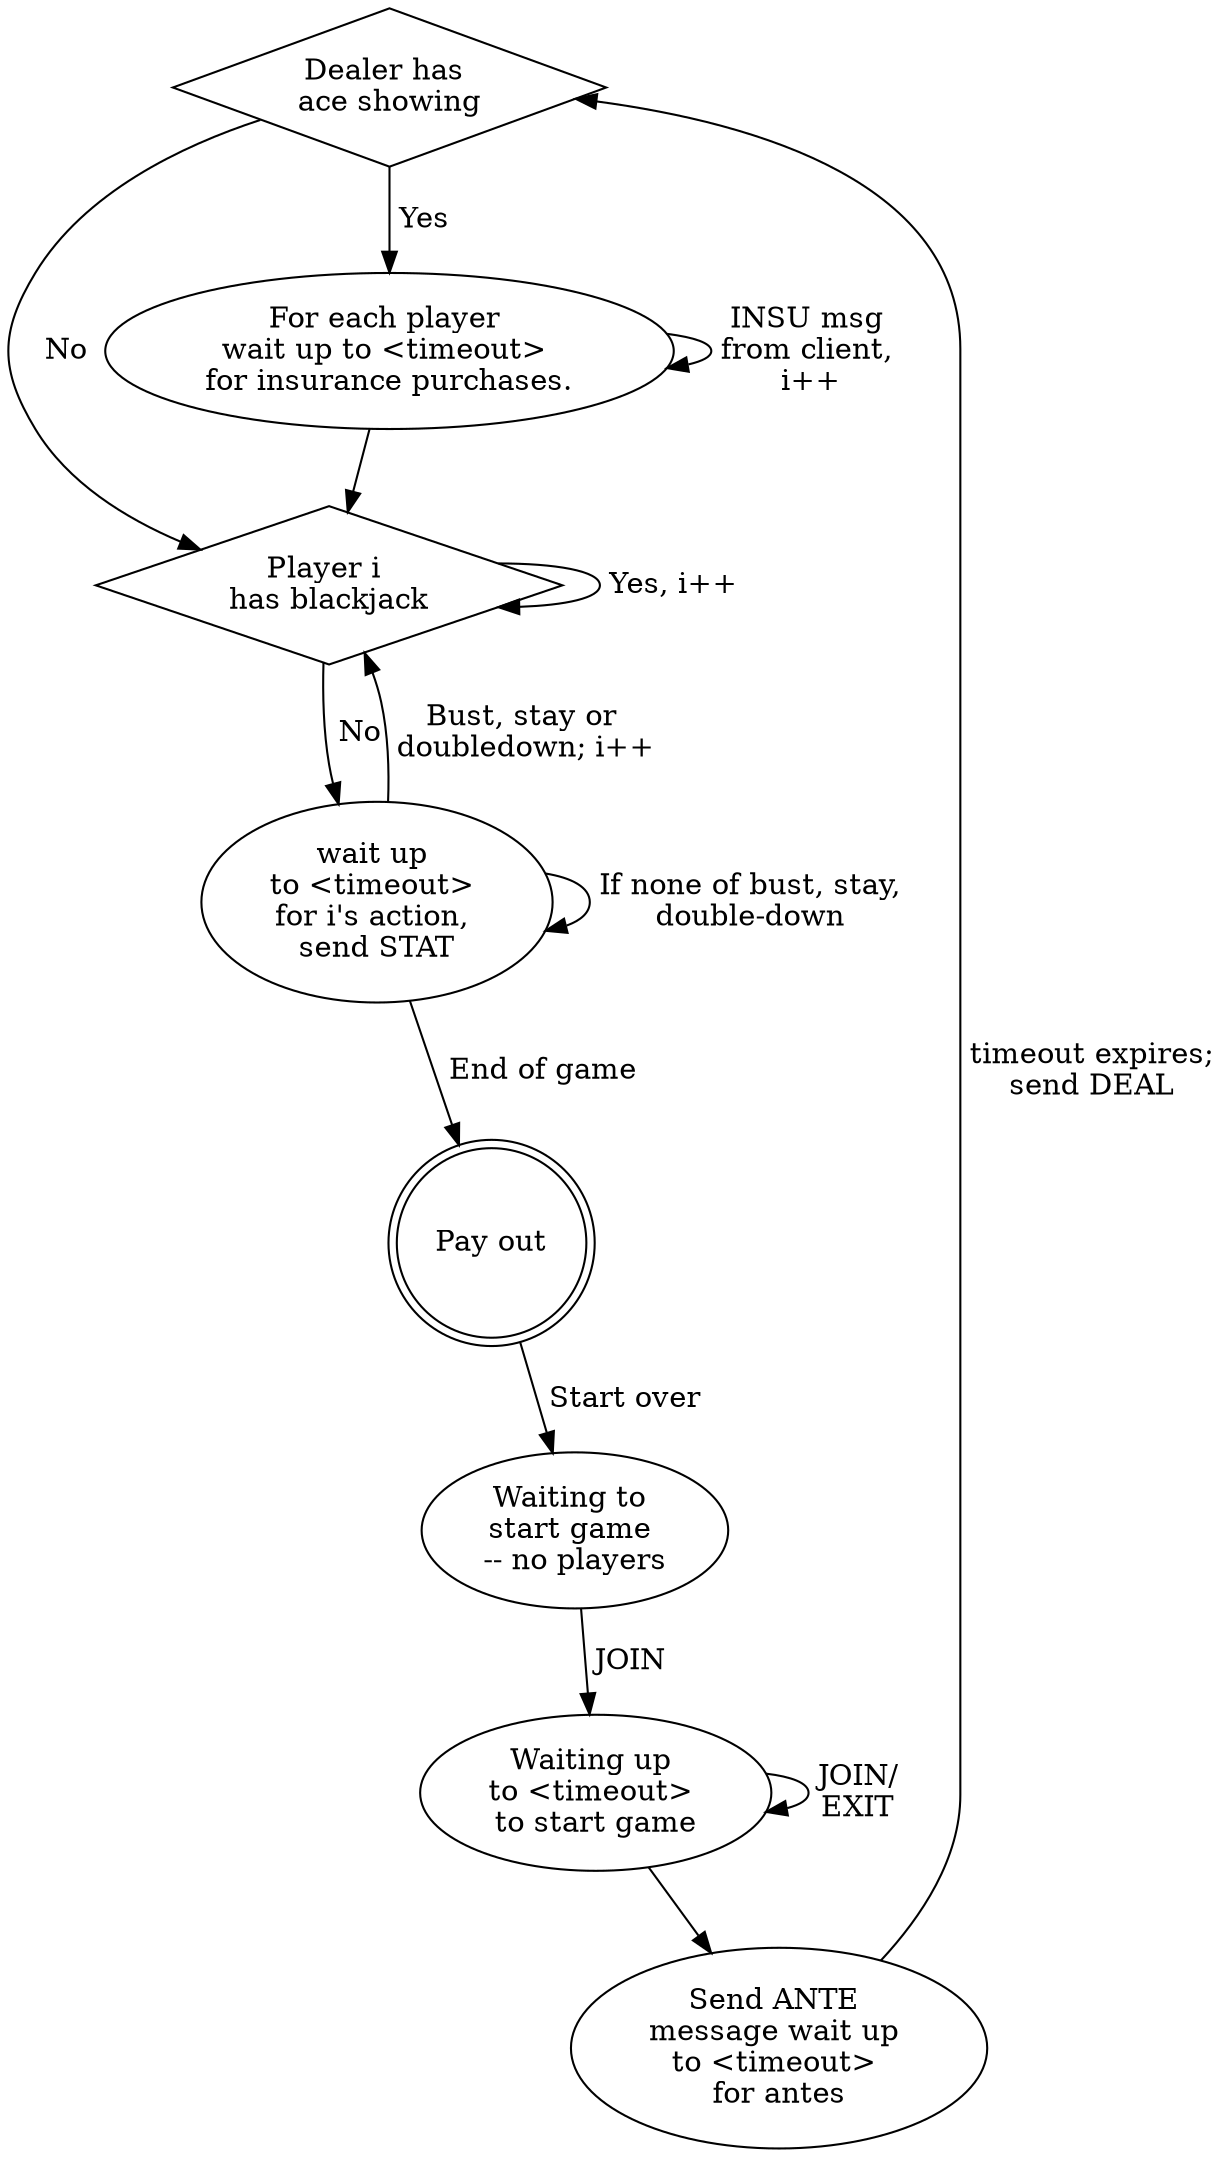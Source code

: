 digraph server {
node [shape=diamond]; n4;
node [shape=diamond]; n6;
node [shape=doublecircle]; "Pay out"
node [shape=ellipse];

n1 [label="Waiting to \nstart game \n-- no players"]
n2 [label="Waiting up \nto <timeout> \nto start game"]
n3 [label="Send ANTE \nmessage wait up \nto <timeout> \nfor antes"]
n4 [label="Dealer has \nace showing"]
n5 [label="For each player \nwait up to <timeout> \nfor insurance purchases."]
n6 [label="Player i \nhas blackjack"]
n7 [label="wait up \nto <timeout> \nfor i's action, \nsend STAT"]

n1 -> n2 [ label = " JOIN" ];
n2 -> n2 [ label = " JOIN/\n EXIT" ];
n2 -> n3;
n3 -> n4 [label=" timeout expires;\n send DEAL"];
n4 -> n5 [label=" Yes"];
n5 -> n5 [label=" INSU msg \n from client, \n i++"];
n4 -> n6 [label=" No"];
n5 -> n6;
n6 -> n6 [label=" Yes, i++"];
n6 -> n7 [label=" No"];
n7 -> n7 [label=" If none of bust, stay,\n double-down"];
n7 -> n6 [label=" Bust, stay or \n doubledown; i++"];
n7 -> "Pay out" [label=" End of game"];
"Pay out" -> n1 [label = " Start over"];
}
